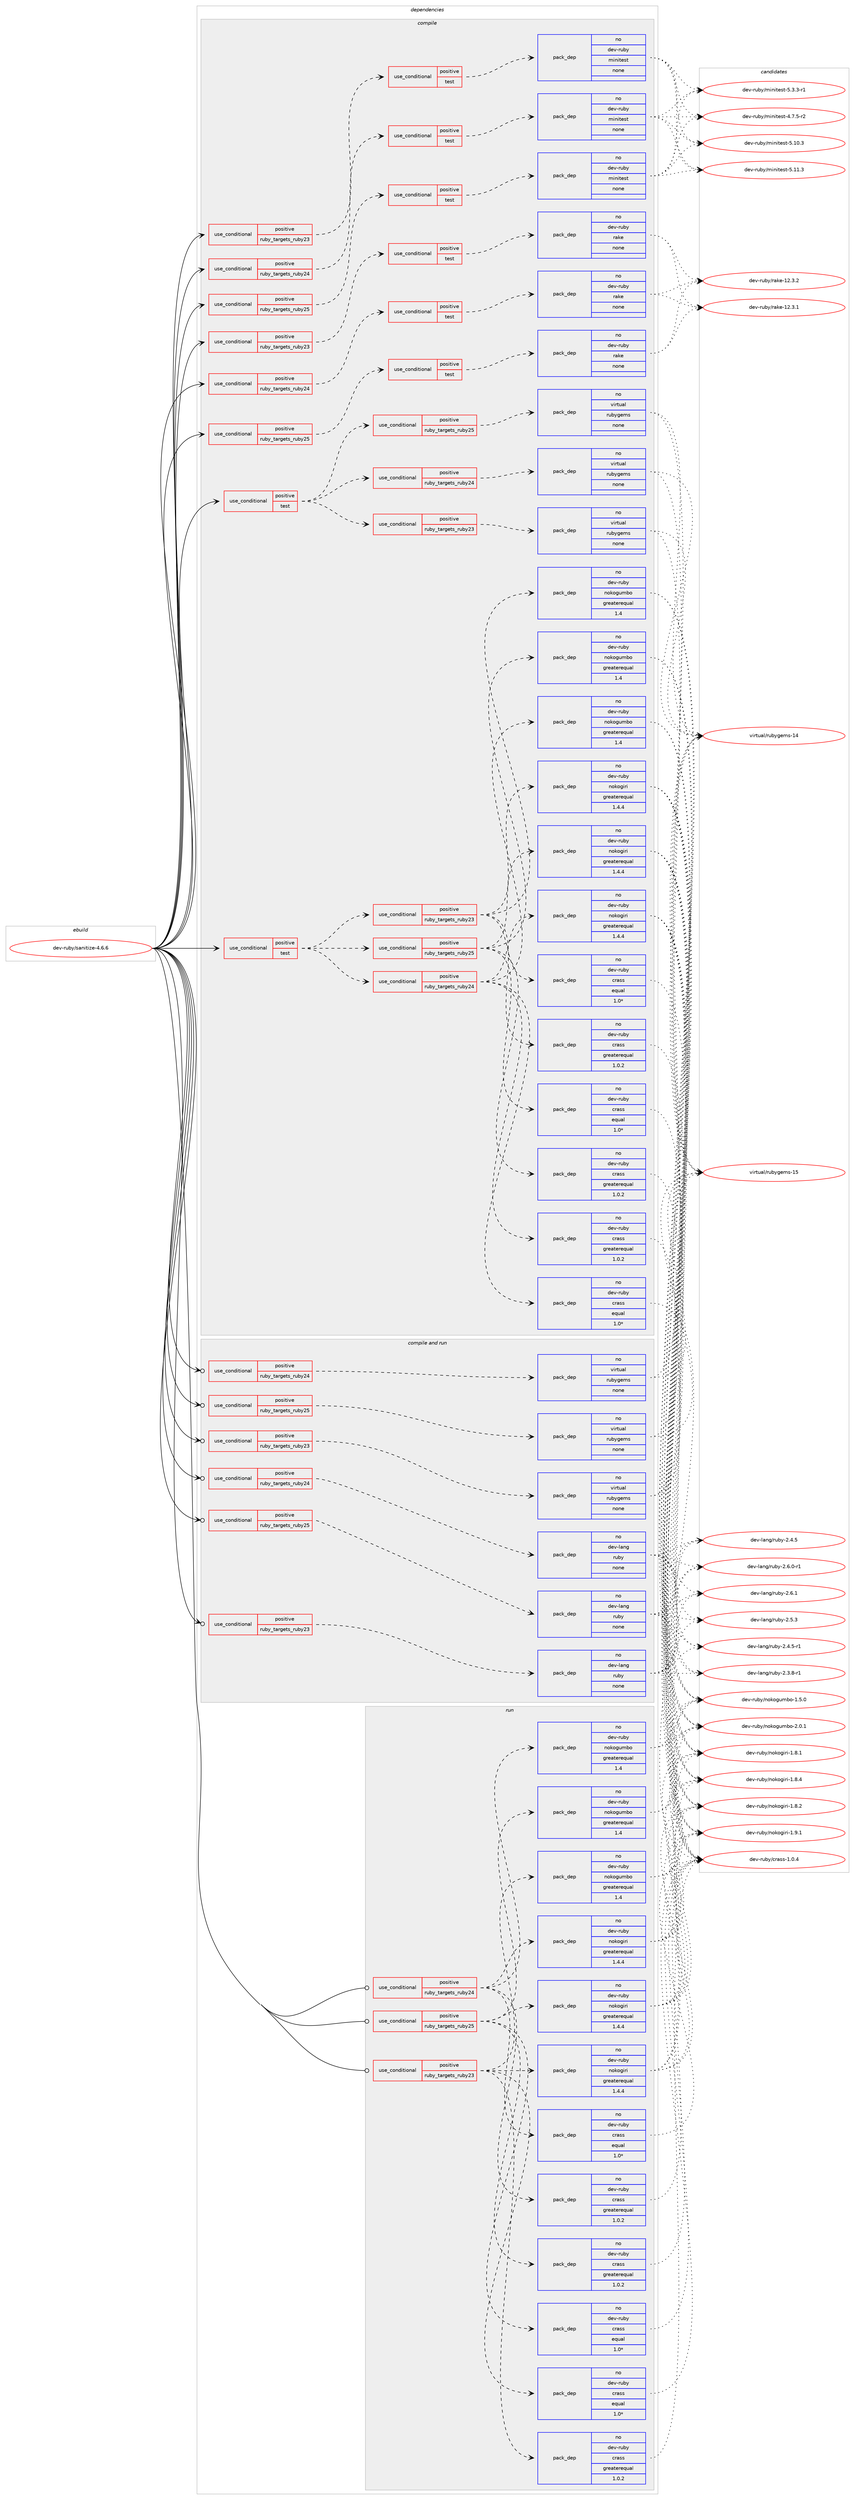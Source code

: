 digraph prolog {

# *************
# Graph options
# *************

newrank=true;
concentrate=true;
compound=true;
graph [rankdir=LR,fontname=Helvetica,fontsize=10,ranksep=1.5];#, ranksep=2.5, nodesep=0.2];
edge  [arrowhead=vee];
node  [fontname=Helvetica,fontsize=10];

# **********
# The ebuild
# **********

subgraph cluster_leftcol {
color=gray;
rank=same;
label=<<i>ebuild</i>>;
id [label="dev-ruby/sanitize-4.6.6", color=red, width=4, href="../dev-ruby/sanitize-4.6.6.svg"];
}

# ****************
# The dependencies
# ****************

subgraph cluster_midcol {
color=gray;
label=<<i>dependencies</i>>;
subgraph cluster_compile {
fillcolor="#eeeeee";
style=filled;
label=<<i>compile</i>>;
subgraph cond417071 {
dependency1527152 [label=<<TABLE BORDER="0" CELLBORDER="1" CELLSPACING="0" CELLPADDING="4"><TR><TD ROWSPAN="3" CELLPADDING="10">use_conditional</TD></TR><TR><TD>positive</TD></TR><TR><TD>ruby_targets_ruby23</TD></TR></TABLE>>, shape=none, color=red];
subgraph cond417072 {
dependency1527153 [label=<<TABLE BORDER="0" CELLBORDER="1" CELLSPACING="0" CELLPADDING="4"><TR><TD ROWSPAN="3" CELLPADDING="10">use_conditional</TD></TR><TR><TD>positive</TD></TR><TR><TD>test</TD></TR></TABLE>>, shape=none, color=red];
subgraph pack1086575 {
dependency1527154 [label=<<TABLE BORDER="0" CELLBORDER="1" CELLSPACING="0" CELLPADDING="4" WIDTH="220"><TR><TD ROWSPAN="6" CELLPADDING="30">pack_dep</TD></TR><TR><TD WIDTH="110">no</TD></TR><TR><TD>dev-ruby</TD></TR><TR><TD>minitest</TD></TR><TR><TD>none</TD></TR><TR><TD></TD></TR></TABLE>>, shape=none, color=blue];
}
dependency1527153:e -> dependency1527154:w [weight=20,style="dashed",arrowhead="vee"];
}
dependency1527152:e -> dependency1527153:w [weight=20,style="dashed",arrowhead="vee"];
}
id:e -> dependency1527152:w [weight=20,style="solid",arrowhead="vee"];
subgraph cond417073 {
dependency1527155 [label=<<TABLE BORDER="0" CELLBORDER="1" CELLSPACING="0" CELLPADDING="4"><TR><TD ROWSPAN="3" CELLPADDING="10">use_conditional</TD></TR><TR><TD>positive</TD></TR><TR><TD>ruby_targets_ruby23</TD></TR></TABLE>>, shape=none, color=red];
subgraph cond417074 {
dependency1527156 [label=<<TABLE BORDER="0" CELLBORDER="1" CELLSPACING="0" CELLPADDING="4"><TR><TD ROWSPAN="3" CELLPADDING="10">use_conditional</TD></TR><TR><TD>positive</TD></TR><TR><TD>test</TD></TR></TABLE>>, shape=none, color=red];
subgraph pack1086576 {
dependency1527157 [label=<<TABLE BORDER="0" CELLBORDER="1" CELLSPACING="0" CELLPADDING="4" WIDTH="220"><TR><TD ROWSPAN="6" CELLPADDING="30">pack_dep</TD></TR><TR><TD WIDTH="110">no</TD></TR><TR><TD>dev-ruby</TD></TR><TR><TD>rake</TD></TR><TR><TD>none</TD></TR><TR><TD></TD></TR></TABLE>>, shape=none, color=blue];
}
dependency1527156:e -> dependency1527157:w [weight=20,style="dashed",arrowhead="vee"];
}
dependency1527155:e -> dependency1527156:w [weight=20,style="dashed",arrowhead="vee"];
}
id:e -> dependency1527155:w [weight=20,style="solid",arrowhead="vee"];
subgraph cond417075 {
dependency1527158 [label=<<TABLE BORDER="0" CELLBORDER="1" CELLSPACING="0" CELLPADDING="4"><TR><TD ROWSPAN="3" CELLPADDING="10">use_conditional</TD></TR><TR><TD>positive</TD></TR><TR><TD>ruby_targets_ruby24</TD></TR></TABLE>>, shape=none, color=red];
subgraph cond417076 {
dependency1527159 [label=<<TABLE BORDER="0" CELLBORDER="1" CELLSPACING="0" CELLPADDING="4"><TR><TD ROWSPAN="3" CELLPADDING="10">use_conditional</TD></TR><TR><TD>positive</TD></TR><TR><TD>test</TD></TR></TABLE>>, shape=none, color=red];
subgraph pack1086577 {
dependency1527160 [label=<<TABLE BORDER="0" CELLBORDER="1" CELLSPACING="0" CELLPADDING="4" WIDTH="220"><TR><TD ROWSPAN="6" CELLPADDING="30">pack_dep</TD></TR><TR><TD WIDTH="110">no</TD></TR><TR><TD>dev-ruby</TD></TR><TR><TD>minitest</TD></TR><TR><TD>none</TD></TR><TR><TD></TD></TR></TABLE>>, shape=none, color=blue];
}
dependency1527159:e -> dependency1527160:w [weight=20,style="dashed",arrowhead="vee"];
}
dependency1527158:e -> dependency1527159:w [weight=20,style="dashed",arrowhead="vee"];
}
id:e -> dependency1527158:w [weight=20,style="solid",arrowhead="vee"];
subgraph cond417077 {
dependency1527161 [label=<<TABLE BORDER="0" CELLBORDER="1" CELLSPACING="0" CELLPADDING="4"><TR><TD ROWSPAN="3" CELLPADDING="10">use_conditional</TD></TR><TR><TD>positive</TD></TR><TR><TD>ruby_targets_ruby24</TD></TR></TABLE>>, shape=none, color=red];
subgraph cond417078 {
dependency1527162 [label=<<TABLE BORDER="0" CELLBORDER="1" CELLSPACING="0" CELLPADDING="4"><TR><TD ROWSPAN="3" CELLPADDING="10">use_conditional</TD></TR><TR><TD>positive</TD></TR><TR><TD>test</TD></TR></TABLE>>, shape=none, color=red];
subgraph pack1086578 {
dependency1527163 [label=<<TABLE BORDER="0" CELLBORDER="1" CELLSPACING="0" CELLPADDING="4" WIDTH="220"><TR><TD ROWSPAN="6" CELLPADDING="30">pack_dep</TD></TR><TR><TD WIDTH="110">no</TD></TR><TR><TD>dev-ruby</TD></TR><TR><TD>rake</TD></TR><TR><TD>none</TD></TR><TR><TD></TD></TR></TABLE>>, shape=none, color=blue];
}
dependency1527162:e -> dependency1527163:w [weight=20,style="dashed",arrowhead="vee"];
}
dependency1527161:e -> dependency1527162:w [weight=20,style="dashed",arrowhead="vee"];
}
id:e -> dependency1527161:w [weight=20,style="solid",arrowhead="vee"];
subgraph cond417079 {
dependency1527164 [label=<<TABLE BORDER="0" CELLBORDER="1" CELLSPACING="0" CELLPADDING="4"><TR><TD ROWSPAN="3" CELLPADDING="10">use_conditional</TD></TR><TR><TD>positive</TD></TR><TR><TD>ruby_targets_ruby25</TD></TR></TABLE>>, shape=none, color=red];
subgraph cond417080 {
dependency1527165 [label=<<TABLE BORDER="0" CELLBORDER="1" CELLSPACING="0" CELLPADDING="4"><TR><TD ROWSPAN="3" CELLPADDING="10">use_conditional</TD></TR><TR><TD>positive</TD></TR><TR><TD>test</TD></TR></TABLE>>, shape=none, color=red];
subgraph pack1086579 {
dependency1527166 [label=<<TABLE BORDER="0" CELLBORDER="1" CELLSPACING="0" CELLPADDING="4" WIDTH="220"><TR><TD ROWSPAN="6" CELLPADDING="30">pack_dep</TD></TR><TR><TD WIDTH="110">no</TD></TR><TR><TD>dev-ruby</TD></TR><TR><TD>minitest</TD></TR><TR><TD>none</TD></TR><TR><TD></TD></TR></TABLE>>, shape=none, color=blue];
}
dependency1527165:e -> dependency1527166:w [weight=20,style="dashed",arrowhead="vee"];
}
dependency1527164:e -> dependency1527165:w [weight=20,style="dashed",arrowhead="vee"];
}
id:e -> dependency1527164:w [weight=20,style="solid",arrowhead="vee"];
subgraph cond417081 {
dependency1527167 [label=<<TABLE BORDER="0" CELLBORDER="1" CELLSPACING="0" CELLPADDING="4"><TR><TD ROWSPAN="3" CELLPADDING="10">use_conditional</TD></TR><TR><TD>positive</TD></TR><TR><TD>ruby_targets_ruby25</TD></TR></TABLE>>, shape=none, color=red];
subgraph cond417082 {
dependency1527168 [label=<<TABLE BORDER="0" CELLBORDER="1" CELLSPACING="0" CELLPADDING="4"><TR><TD ROWSPAN="3" CELLPADDING="10">use_conditional</TD></TR><TR><TD>positive</TD></TR><TR><TD>test</TD></TR></TABLE>>, shape=none, color=red];
subgraph pack1086580 {
dependency1527169 [label=<<TABLE BORDER="0" CELLBORDER="1" CELLSPACING="0" CELLPADDING="4" WIDTH="220"><TR><TD ROWSPAN="6" CELLPADDING="30">pack_dep</TD></TR><TR><TD WIDTH="110">no</TD></TR><TR><TD>dev-ruby</TD></TR><TR><TD>rake</TD></TR><TR><TD>none</TD></TR><TR><TD></TD></TR></TABLE>>, shape=none, color=blue];
}
dependency1527168:e -> dependency1527169:w [weight=20,style="dashed",arrowhead="vee"];
}
dependency1527167:e -> dependency1527168:w [weight=20,style="dashed",arrowhead="vee"];
}
id:e -> dependency1527167:w [weight=20,style="solid",arrowhead="vee"];
subgraph cond417083 {
dependency1527170 [label=<<TABLE BORDER="0" CELLBORDER="1" CELLSPACING="0" CELLPADDING="4"><TR><TD ROWSPAN="3" CELLPADDING="10">use_conditional</TD></TR><TR><TD>positive</TD></TR><TR><TD>test</TD></TR></TABLE>>, shape=none, color=red];
subgraph cond417084 {
dependency1527171 [label=<<TABLE BORDER="0" CELLBORDER="1" CELLSPACING="0" CELLPADDING="4"><TR><TD ROWSPAN="3" CELLPADDING="10">use_conditional</TD></TR><TR><TD>positive</TD></TR><TR><TD>ruby_targets_ruby23</TD></TR></TABLE>>, shape=none, color=red];
subgraph pack1086581 {
dependency1527172 [label=<<TABLE BORDER="0" CELLBORDER="1" CELLSPACING="0" CELLPADDING="4" WIDTH="220"><TR><TD ROWSPAN="6" CELLPADDING="30">pack_dep</TD></TR><TR><TD WIDTH="110">no</TD></TR><TR><TD>dev-ruby</TD></TR><TR><TD>crass</TD></TR><TR><TD>greaterequal</TD></TR><TR><TD>1.0.2</TD></TR></TABLE>>, shape=none, color=blue];
}
dependency1527171:e -> dependency1527172:w [weight=20,style="dashed",arrowhead="vee"];
subgraph pack1086582 {
dependency1527173 [label=<<TABLE BORDER="0" CELLBORDER="1" CELLSPACING="0" CELLPADDING="4" WIDTH="220"><TR><TD ROWSPAN="6" CELLPADDING="30">pack_dep</TD></TR><TR><TD WIDTH="110">no</TD></TR><TR><TD>dev-ruby</TD></TR><TR><TD>crass</TD></TR><TR><TD>equal</TD></TR><TR><TD>1.0*</TD></TR></TABLE>>, shape=none, color=blue];
}
dependency1527171:e -> dependency1527173:w [weight=20,style="dashed",arrowhead="vee"];
subgraph pack1086583 {
dependency1527174 [label=<<TABLE BORDER="0" CELLBORDER="1" CELLSPACING="0" CELLPADDING="4" WIDTH="220"><TR><TD ROWSPAN="6" CELLPADDING="30">pack_dep</TD></TR><TR><TD WIDTH="110">no</TD></TR><TR><TD>dev-ruby</TD></TR><TR><TD>nokogiri</TD></TR><TR><TD>greaterequal</TD></TR><TR><TD>1.4.4</TD></TR></TABLE>>, shape=none, color=blue];
}
dependency1527171:e -> dependency1527174:w [weight=20,style="dashed",arrowhead="vee"];
subgraph pack1086584 {
dependency1527175 [label=<<TABLE BORDER="0" CELLBORDER="1" CELLSPACING="0" CELLPADDING="4" WIDTH="220"><TR><TD ROWSPAN="6" CELLPADDING="30">pack_dep</TD></TR><TR><TD WIDTH="110">no</TD></TR><TR><TD>dev-ruby</TD></TR><TR><TD>nokogumbo</TD></TR><TR><TD>greaterequal</TD></TR><TR><TD>1.4</TD></TR></TABLE>>, shape=none, color=blue];
}
dependency1527171:e -> dependency1527175:w [weight=20,style="dashed",arrowhead="vee"];
}
dependency1527170:e -> dependency1527171:w [weight=20,style="dashed",arrowhead="vee"];
subgraph cond417085 {
dependency1527176 [label=<<TABLE BORDER="0" CELLBORDER="1" CELLSPACING="0" CELLPADDING="4"><TR><TD ROWSPAN="3" CELLPADDING="10">use_conditional</TD></TR><TR><TD>positive</TD></TR><TR><TD>ruby_targets_ruby24</TD></TR></TABLE>>, shape=none, color=red];
subgraph pack1086585 {
dependency1527177 [label=<<TABLE BORDER="0" CELLBORDER="1" CELLSPACING="0" CELLPADDING="4" WIDTH="220"><TR><TD ROWSPAN="6" CELLPADDING="30">pack_dep</TD></TR><TR><TD WIDTH="110">no</TD></TR><TR><TD>dev-ruby</TD></TR><TR><TD>crass</TD></TR><TR><TD>greaterequal</TD></TR><TR><TD>1.0.2</TD></TR></TABLE>>, shape=none, color=blue];
}
dependency1527176:e -> dependency1527177:w [weight=20,style="dashed",arrowhead="vee"];
subgraph pack1086586 {
dependency1527178 [label=<<TABLE BORDER="0" CELLBORDER="1" CELLSPACING="0" CELLPADDING="4" WIDTH="220"><TR><TD ROWSPAN="6" CELLPADDING="30">pack_dep</TD></TR><TR><TD WIDTH="110">no</TD></TR><TR><TD>dev-ruby</TD></TR><TR><TD>crass</TD></TR><TR><TD>equal</TD></TR><TR><TD>1.0*</TD></TR></TABLE>>, shape=none, color=blue];
}
dependency1527176:e -> dependency1527178:w [weight=20,style="dashed",arrowhead="vee"];
subgraph pack1086587 {
dependency1527179 [label=<<TABLE BORDER="0" CELLBORDER="1" CELLSPACING="0" CELLPADDING="4" WIDTH="220"><TR><TD ROWSPAN="6" CELLPADDING="30">pack_dep</TD></TR><TR><TD WIDTH="110">no</TD></TR><TR><TD>dev-ruby</TD></TR><TR><TD>nokogiri</TD></TR><TR><TD>greaterequal</TD></TR><TR><TD>1.4.4</TD></TR></TABLE>>, shape=none, color=blue];
}
dependency1527176:e -> dependency1527179:w [weight=20,style="dashed",arrowhead="vee"];
subgraph pack1086588 {
dependency1527180 [label=<<TABLE BORDER="0" CELLBORDER="1" CELLSPACING="0" CELLPADDING="4" WIDTH="220"><TR><TD ROWSPAN="6" CELLPADDING="30">pack_dep</TD></TR><TR><TD WIDTH="110">no</TD></TR><TR><TD>dev-ruby</TD></TR><TR><TD>nokogumbo</TD></TR><TR><TD>greaterequal</TD></TR><TR><TD>1.4</TD></TR></TABLE>>, shape=none, color=blue];
}
dependency1527176:e -> dependency1527180:w [weight=20,style="dashed",arrowhead="vee"];
}
dependency1527170:e -> dependency1527176:w [weight=20,style="dashed",arrowhead="vee"];
subgraph cond417086 {
dependency1527181 [label=<<TABLE BORDER="0" CELLBORDER="1" CELLSPACING="0" CELLPADDING="4"><TR><TD ROWSPAN="3" CELLPADDING="10">use_conditional</TD></TR><TR><TD>positive</TD></TR><TR><TD>ruby_targets_ruby25</TD></TR></TABLE>>, shape=none, color=red];
subgraph pack1086589 {
dependency1527182 [label=<<TABLE BORDER="0" CELLBORDER="1" CELLSPACING="0" CELLPADDING="4" WIDTH="220"><TR><TD ROWSPAN="6" CELLPADDING="30">pack_dep</TD></TR><TR><TD WIDTH="110">no</TD></TR><TR><TD>dev-ruby</TD></TR><TR><TD>crass</TD></TR><TR><TD>greaterequal</TD></TR><TR><TD>1.0.2</TD></TR></TABLE>>, shape=none, color=blue];
}
dependency1527181:e -> dependency1527182:w [weight=20,style="dashed",arrowhead="vee"];
subgraph pack1086590 {
dependency1527183 [label=<<TABLE BORDER="0" CELLBORDER="1" CELLSPACING="0" CELLPADDING="4" WIDTH="220"><TR><TD ROWSPAN="6" CELLPADDING="30">pack_dep</TD></TR><TR><TD WIDTH="110">no</TD></TR><TR><TD>dev-ruby</TD></TR><TR><TD>crass</TD></TR><TR><TD>equal</TD></TR><TR><TD>1.0*</TD></TR></TABLE>>, shape=none, color=blue];
}
dependency1527181:e -> dependency1527183:w [weight=20,style="dashed",arrowhead="vee"];
subgraph pack1086591 {
dependency1527184 [label=<<TABLE BORDER="0" CELLBORDER="1" CELLSPACING="0" CELLPADDING="4" WIDTH="220"><TR><TD ROWSPAN="6" CELLPADDING="30">pack_dep</TD></TR><TR><TD WIDTH="110">no</TD></TR><TR><TD>dev-ruby</TD></TR><TR><TD>nokogiri</TD></TR><TR><TD>greaterequal</TD></TR><TR><TD>1.4.4</TD></TR></TABLE>>, shape=none, color=blue];
}
dependency1527181:e -> dependency1527184:w [weight=20,style="dashed",arrowhead="vee"];
subgraph pack1086592 {
dependency1527185 [label=<<TABLE BORDER="0" CELLBORDER="1" CELLSPACING="0" CELLPADDING="4" WIDTH="220"><TR><TD ROWSPAN="6" CELLPADDING="30">pack_dep</TD></TR><TR><TD WIDTH="110">no</TD></TR><TR><TD>dev-ruby</TD></TR><TR><TD>nokogumbo</TD></TR><TR><TD>greaterequal</TD></TR><TR><TD>1.4</TD></TR></TABLE>>, shape=none, color=blue];
}
dependency1527181:e -> dependency1527185:w [weight=20,style="dashed",arrowhead="vee"];
}
dependency1527170:e -> dependency1527181:w [weight=20,style="dashed",arrowhead="vee"];
}
id:e -> dependency1527170:w [weight=20,style="solid",arrowhead="vee"];
subgraph cond417087 {
dependency1527186 [label=<<TABLE BORDER="0" CELLBORDER="1" CELLSPACING="0" CELLPADDING="4"><TR><TD ROWSPAN="3" CELLPADDING="10">use_conditional</TD></TR><TR><TD>positive</TD></TR><TR><TD>test</TD></TR></TABLE>>, shape=none, color=red];
subgraph cond417088 {
dependency1527187 [label=<<TABLE BORDER="0" CELLBORDER="1" CELLSPACING="0" CELLPADDING="4"><TR><TD ROWSPAN="3" CELLPADDING="10">use_conditional</TD></TR><TR><TD>positive</TD></TR><TR><TD>ruby_targets_ruby23</TD></TR></TABLE>>, shape=none, color=red];
subgraph pack1086593 {
dependency1527188 [label=<<TABLE BORDER="0" CELLBORDER="1" CELLSPACING="0" CELLPADDING="4" WIDTH="220"><TR><TD ROWSPAN="6" CELLPADDING="30">pack_dep</TD></TR><TR><TD WIDTH="110">no</TD></TR><TR><TD>virtual</TD></TR><TR><TD>rubygems</TD></TR><TR><TD>none</TD></TR><TR><TD></TD></TR></TABLE>>, shape=none, color=blue];
}
dependency1527187:e -> dependency1527188:w [weight=20,style="dashed",arrowhead="vee"];
}
dependency1527186:e -> dependency1527187:w [weight=20,style="dashed",arrowhead="vee"];
subgraph cond417089 {
dependency1527189 [label=<<TABLE BORDER="0" CELLBORDER="1" CELLSPACING="0" CELLPADDING="4"><TR><TD ROWSPAN="3" CELLPADDING="10">use_conditional</TD></TR><TR><TD>positive</TD></TR><TR><TD>ruby_targets_ruby24</TD></TR></TABLE>>, shape=none, color=red];
subgraph pack1086594 {
dependency1527190 [label=<<TABLE BORDER="0" CELLBORDER="1" CELLSPACING="0" CELLPADDING="4" WIDTH="220"><TR><TD ROWSPAN="6" CELLPADDING="30">pack_dep</TD></TR><TR><TD WIDTH="110">no</TD></TR><TR><TD>virtual</TD></TR><TR><TD>rubygems</TD></TR><TR><TD>none</TD></TR><TR><TD></TD></TR></TABLE>>, shape=none, color=blue];
}
dependency1527189:e -> dependency1527190:w [weight=20,style="dashed",arrowhead="vee"];
}
dependency1527186:e -> dependency1527189:w [weight=20,style="dashed",arrowhead="vee"];
subgraph cond417090 {
dependency1527191 [label=<<TABLE BORDER="0" CELLBORDER="1" CELLSPACING="0" CELLPADDING="4"><TR><TD ROWSPAN="3" CELLPADDING="10">use_conditional</TD></TR><TR><TD>positive</TD></TR><TR><TD>ruby_targets_ruby25</TD></TR></TABLE>>, shape=none, color=red];
subgraph pack1086595 {
dependency1527192 [label=<<TABLE BORDER="0" CELLBORDER="1" CELLSPACING="0" CELLPADDING="4" WIDTH="220"><TR><TD ROWSPAN="6" CELLPADDING="30">pack_dep</TD></TR><TR><TD WIDTH="110">no</TD></TR><TR><TD>virtual</TD></TR><TR><TD>rubygems</TD></TR><TR><TD>none</TD></TR><TR><TD></TD></TR></TABLE>>, shape=none, color=blue];
}
dependency1527191:e -> dependency1527192:w [weight=20,style="dashed",arrowhead="vee"];
}
dependency1527186:e -> dependency1527191:w [weight=20,style="dashed",arrowhead="vee"];
}
id:e -> dependency1527186:w [weight=20,style="solid",arrowhead="vee"];
}
subgraph cluster_compileandrun {
fillcolor="#eeeeee";
style=filled;
label=<<i>compile and run</i>>;
subgraph cond417091 {
dependency1527193 [label=<<TABLE BORDER="0" CELLBORDER="1" CELLSPACING="0" CELLPADDING="4"><TR><TD ROWSPAN="3" CELLPADDING="10">use_conditional</TD></TR><TR><TD>positive</TD></TR><TR><TD>ruby_targets_ruby23</TD></TR></TABLE>>, shape=none, color=red];
subgraph pack1086596 {
dependency1527194 [label=<<TABLE BORDER="0" CELLBORDER="1" CELLSPACING="0" CELLPADDING="4" WIDTH="220"><TR><TD ROWSPAN="6" CELLPADDING="30">pack_dep</TD></TR><TR><TD WIDTH="110">no</TD></TR><TR><TD>dev-lang</TD></TR><TR><TD>ruby</TD></TR><TR><TD>none</TD></TR><TR><TD></TD></TR></TABLE>>, shape=none, color=blue];
}
dependency1527193:e -> dependency1527194:w [weight=20,style="dashed",arrowhead="vee"];
}
id:e -> dependency1527193:w [weight=20,style="solid",arrowhead="odotvee"];
subgraph cond417092 {
dependency1527195 [label=<<TABLE BORDER="0" CELLBORDER="1" CELLSPACING="0" CELLPADDING="4"><TR><TD ROWSPAN="3" CELLPADDING="10">use_conditional</TD></TR><TR><TD>positive</TD></TR><TR><TD>ruby_targets_ruby23</TD></TR></TABLE>>, shape=none, color=red];
subgraph pack1086597 {
dependency1527196 [label=<<TABLE BORDER="0" CELLBORDER="1" CELLSPACING="0" CELLPADDING="4" WIDTH="220"><TR><TD ROWSPAN="6" CELLPADDING="30">pack_dep</TD></TR><TR><TD WIDTH="110">no</TD></TR><TR><TD>virtual</TD></TR><TR><TD>rubygems</TD></TR><TR><TD>none</TD></TR><TR><TD></TD></TR></TABLE>>, shape=none, color=blue];
}
dependency1527195:e -> dependency1527196:w [weight=20,style="dashed",arrowhead="vee"];
}
id:e -> dependency1527195:w [weight=20,style="solid",arrowhead="odotvee"];
subgraph cond417093 {
dependency1527197 [label=<<TABLE BORDER="0" CELLBORDER="1" CELLSPACING="0" CELLPADDING="4"><TR><TD ROWSPAN="3" CELLPADDING="10">use_conditional</TD></TR><TR><TD>positive</TD></TR><TR><TD>ruby_targets_ruby24</TD></TR></TABLE>>, shape=none, color=red];
subgraph pack1086598 {
dependency1527198 [label=<<TABLE BORDER="0" CELLBORDER="1" CELLSPACING="0" CELLPADDING="4" WIDTH="220"><TR><TD ROWSPAN="6" CELLPADDING="30">pack_dep</TD></TR><TR><TD WIDTH="110">no</TD></TR><TR><TD>dev-lang</TD></TR><TR><TD>ruby</TD></TR><TR><TD>none</TD></TR><TR><TD></TD></TR></TABLE>>, shape=none, color=blue];
}
dependency1527197:e -> dependency1527198:w [weight=20,style="dashed",arrowhead="vee"];
}
id:e -> dependency1527197:w [weight=20,style="solid",arrowhead="odotvee"];
subgraph cond417094 {
dependency1527199 [label=<<TABLE BORDER="0" CELLBORDER="1" CELLSPACING="0" CELLPADDING="4"><TR><TD ROWSPAN="3" CELLPADDING="10">use_conditional</TD></TR><TR><TD>positive</TD></TR><TR><TD>ruby_targets_ruby24</TD></TR></TABLE>>, shape=none, color=red];
subgraph pack1086599 {
dependency1527200 [label=<<TABLE BORDER="0" CELLBORDER="1" CELLSPACING="0" CELLPADDING="4" WIDTH="220"><TR><TD ROWSPAN="6" CELLPADDING="30">pack_dep</TD></TR><TR><TD WIDTH="110">no</TD></TR><TR><TD>virtual</TD></TR><TR><TD>rubygems</TD></TR><TR><TD>none</TD></TR><TR><TD></TD></TR></TABLE>>, shape=none, color=blue];
}
dependency1527199:e -> dependency1527200:w [weight=20,style="dashed",arrowhead="vee"];
}
id:e -> dependency1527199:w [weight=20,style="solid",arrowhead="odotvee"];
subgraph cond417095 {
dependency1527201 [label=<<TABLE BORDER="0" CELLBORDER="1" CELLSPACING="0" CELLPADDING="4"><TR><TD ROWSPAN="3" CELLPADDING="10">use_conditional</TD></TR><TR><TD>positive</TD></TR><TR><TD>ruby_targets_ruby25</TD></TR></TABLE>>, shape=none, color=red];
subgraph pack1086600 {
dependency1527202 [label=<<TABLE BORDER="0" CELLBORDER="1" CELLSPACING="0" CELLPADDING="4" WIDTH="220"><TR><TD ROWSPAN="6" CELLPADDING="30">pack_dep</TD></TR><TR><TD WIDTH="110">no</TD></TR><TR><TD>dev-lang</TD></TR><TR><TD>ruby</TD></TR><TR><TD>none</TD></TR><TR><TD></TD></TR></TABLE>>, shape=none, color=blue];
}
dependency1527201:e -> dependency1527202:w [weight=20,style="dashed",arrowhead="vee"];
}
id:e -> dependency1527201:w [weight=20,style="solid",arrowhead="odotvee"];
subgraph cond417096 {
dependency1527203 [label=<<TABLE BORDER="0" CELLBORDER="1" CELLSPACING="0" CELLPADDING="4"><TR><TD ROWSPAN="3" CELLPADDING="10">use_conditional</TD></TR><TR><TD>positive</TD></TR><TR><TD>ruby_targets_ruby25</TD></TR></TABLE>>, shape=none, color=red];
subgraph pack1086601 {
dependency1527204 [label=<<TABLE BORDER="0" CELLBORDER="1" CELLSPACING="0" CELLPADDING="4" WIDTH="220"><TR><TD ROWSPAN="6" CELLPADDING="30">pack_dep</TD></TR><TR><TD WIDTH="110">no</TD></TR><TR><TD>virtual</TD></TR><TR><TD>rubygems</TD></TR><TR><TD>none</TD></TR><TR><TD></TD></TR></TABLE>>, shape=none, color=blue];
}
dependency1527203:e -> dependency1527204:w [weight=20,style="dashed",arrowhead="vee"];
}
id:e -> dependency1527203:w [weight=20,style="solid",arrowhead="odotvee"];
}
subgraph cluster_run {
fillcolor="#eeeeee";
style=filled;
label=<<i>run</i>>;
subgraph cond417097 {
dependency1527205 [label=<<TABLE BORDER="0" CELLBORDER="1" CELLSPACING="0" CELLPADDING="4"><TR><TD ROWSPAN="3" CELLPADDING="10">use_conditional</TD></TR><TR><TD>positive</TD></TR><TR><TD>ruby_targets_ruby23</TD></TR></TABLE>>, shape=none, color=red];
subgraph pack1086602 {
dependency1527206 [label=<<TABLE BORDER="0" CELLBORDER="1" CELLSPACING="0" CELLPADDING="4" WIDTH="220"><TR><TD ROWSPAN="6" CELLPADDING="30">pack_dep</TD></TR><TR><TD WIDTH="110">no</TD></TR><TR><TD>dev-ruby</TD></TR><TR><TD>crass</TD></TR><TR><TD>greaterequal</TD></TR><TR><TD>1.0.2</TD></TR></TABLE>>, shape=none, color=blue];
}
dependency1527205:e -> dependency1527206:w [weight=20,style="dashed",arrowhead="vee"];
subgraph pack1086603 {
dependency1527207 [label=<<TABLE BORDER="0" CELLBORDER="1" CELLSPACING="0" CELLPADDING="4" WIDTH="220"><TR><TD ROWSPAN="6" CELLPADDING="30">pack_dep</TD></TR><TR><TD WIDTH="110">no</TD></TR><TR><TD>dev-ruby</TD></TR><TR><TD>crass</TD></TR><TR><TD>equal</TD></TR><TR><TD>1.0*</TD></TR></TABLE>>, shape=none, color=blue];
}
dependency1527205:e -> dependency1527207:w [weight=20,style="dashed",arrowhead="vee"];
subgraph pack1086604 {
dependency1527208 [label=<<TABLE BORDER="0" CELLBORDER="1" CELLSPACING="0" CELLPADDING="4" WIDTH="220"><TR><TD ROWSPAN="6" CELLPADDING="30">pack_dep</TD></TR><TR><TD WIDTH="110">no</TD></TR><TR><TD>dev-ruby</TD></TR><TR><TD>nokogiri</TD></TR><TR><TD>greaterequal</TD></TR><TR><TD>1.4.4</TD></TR></TABLE>>, shape=none, color=blue];
}
dependency1527205:e -> dependency1527208:w [weight=20,style="dashed",arrowhead="vee"];
subgraph pack1086605 {
dependency1527209 [label=<<TABLE BORDER="0" CELLBORDER="1" CELLSPACING="0" CELLPADDING="4" WIDTH="220"><TR><TD ROWSPAN="6" CELLPADDING="30">pack_dep</TD></TR><TR><TD WIDTH="110">no</TD></TR><TR><TD>dev-ruby</TD></TR><TR><TD>nokogumbo</TD></TR><TR><TD>greaterequal</TD></TR><TR><TD>1.4</TD></TR></TABLE>>, shape=none, color=blue];
}
dependency1527205:e -> dependency1527209:w [weight=20,style="dashed",arrowhead="vee"];
}
id:e -> dependency1527205:w [weight=20,style="solid",arrowhead="odot"];
subgraph cond417098 {
dependency1527210 [label=<<TABLE BORDER="0" CELLBORDER="1" CELLSPACING="0" CELLPADDING="4"><TR><TD ROWSPAN="3" CELLPADDING="10">use_conditional</TD></TR><TR><TD>positive</TD></TR><TR><TD>ruby_targets_ruby24</TD></TR></TABLE>>, shape=none, color=red];
subgraph pack1086606 {
dependency1527211 [label=<<TABLE BORDER="0" CELLBORDER="1" CELLSPACING="0" CELLPADDING="4" WIDTH="220"><TR><TD ROWSPAN="6" CELLPADDING="30">pack_dep</TD></TR><TR><TD WIDTH="110">no</TD></TR><TR><TD>dev-ruby</TD></TR><TR><TD>crass</TD></TR><TR><TD>greaterequal</TD></TR><TR><TD>1.0.2</TD></TR></TABLE>>, shape=none, color=blue];
}
dependency1527210:e -> dependency1527211:w [weight=20,style="dashed",arrowhead="vee"];
subgraph pack1086607 {
dependency1527212 [label=<<TABLE BORDER="0" CELLBORDER="1" CELLSPACING="0" CELLPADDING="4" WIDTH="220"><TR><TD ROWSPAN="6" CELLPADDING="30">pack_dep</TD></TR><TR><TD WIDTH="110">no</TD></TR><TR><TD>dev-ruby</TD></TR><TR><TD>crass</TD></TR><TR><TD>equal</TD></TR><TR><TD>1.0*</TD></TR></TABLE>>, shape=none, color=blue];
}
dependency1527210:e -> dependency1527212:w [weight=20,style="dashed",arrowhead="vee"];
subgraph pack1086608 {
dependency1527213 [label=<<TABLE BORDER="0" CELLBORDER="1" CELLSPACING="0" CELLPADDING="4" WIDTH="220"><TR><TD ROWSPAN="6" CELLPADDING="30">pack_dep</TD></TR><TR><TD WIDTH="110">no</TD></TR><TR><TD>dev-ruby</TD></TR><TR><TD>nokogiri</TD></TR><TR><TD>greaterequal</TD></TR><TR><TD>1.4.4</TD></TR></TABLE>>, shape=none, color=blue];
}
dependency1527210:e -> dependency1527213:w [weight=20,style="dashed",arrowhead="vee"];
subgraph pack1086609 {
dependency1527214 [label=<<TABLE BORDER="0" CELLBORDER="1" CELLSPACING="0" CELLPADDING="4" WIDTH="220"><TR><TD ROWSPAN="6" CELLPADDING="30">pack_dep</TD></TR><TR><TD WIDTH="110">no</TD></TR><TR><TD>dev-ruby</TD></TR><TR><TD>nokogumbo</TD></TR><TR><TD>greaterequal</TD></TR><TR><TD>1.4</TD></TR></TABLE>>, shape=none, color=blue];
}
dependency1527210:e -> dependency1527214:w [weight=20,style="dashed",arrowhead="vee"];
}
id:e -> dependency1527210:w [weight=20,style="solid",arrowhead="odot"];
subgraph cond417099 {
dependency1527215 [label=<<TABLE BORDER="0" CELLBORDER="1" CELLSPACING="0" CELLPADDING="4"><TR><TD ROWSPAN="3" CELLPADDING="10">use_conditional</TD></TR><TR><TD>positive</TD></TR><TR><TD>ruby_targets_ruby25</TD></TR></TABLE>>, shape=none, color=red];
subgraph pack1086610 {
dependency1527216 [label=<<TABLE BORDER="0" CELLBORDER="1" CELLSPACING="0" CELLPADDING="4" WIDTH="220"><TR><TD ROWSPAN="6" CELLPADDING="30">pack_dep</TD></TR><TR><TD WIDTH="110">no</TD></TR><TR><TD>dev-ruby</TD></TR><TR><TD>crass</TD></TR><TR><TD>greaterequal</TD></TR><TR><TD>1.0.2</TD></TR></TABLE>>, shape=none, color=blue];
}
dependency1527215:e -> dependency1527216:w [weight=20,style="dashed",arrowhead="vee"];
subgraph pack1086611 {
dependency1527217 [label=<<TABLE BORDER="0" CELLBORDER="1" CELLSPACING="0" CELLPADDING="4" WIDTH="220"><TR><TD ROWSPAN="6" CELLPADDING="30">pack_dep</TD></TR><TR><TD WIDTH="110">no</TD></TR><TR><TD>dev-ruby</TD></TR><TR><TD>crass</TD></TR><TR><TD>equal</TD></TR><TR><TD>1.0*</TD></TR></TABLE>>, shape=none, color=blue];
}
dependency1527215:e -> dependency1527217:w [weight=20,style="dashed",arrowhead="vee"];
subgraph pack1086612 {
dependency1527218 [label=<<TABLE BORDER="0" CELLBORDER="1" CELLSPACING="0" CELLPADDING="4" WIDTH="220"><TR><TD ROWSPAN="6" CELLPADDING="30">pack_dep</TD></TR><TR><TD WIDTH="110">no</TD></TR><TR><TD>dev-ruby</TD></TR><TR><TD>nokogiri</TD></TR><TR><TD>greaterequal</TD></TR><TR><TD>1.4.4</TD></TR></TABLE>>, shape=none, color=blue];
}
dependency1527215:e -> dependency1527218:w [weight=20,style="dashed",arrowhead="vee"];
subgraph pack1086613 {
dependency1527219 [label=<<TABLE BORDER="0" CELLBORDER="1" CELLSPACING="0" CELLPADDING="4" WIDTH="220"><TR><TD ROWSPAN="6" CELLPADDING="30">pack_dep</TD></TR><TR><TD WIDTH="110">no</TD></TR><TR><TD>dev-ruby</TD></TR><TR><TD>nokogumbo</TD></TR><TR><TD>greaterequal</TD></TR><TR><TD>1.4</TD></TR></TABLE>>, shape=none, color=blue];
}
dependency1527215:e -> dependency1527219:w [weight=20,style="dashed",arrowhead="vee"];
}
id:e -> dependency1527215:w [weight=20,style="solid",arrowhead="odot"];
}
}

# **************
# The candidates
# **************

subgraph cluster_choices {
rank=same;
color=gray;
label=<<i>candidates</i>>;

subgraph choice1086575 {
color=black;
nodesep=1;
choice1001011184511411798121471091051101051161011151164552465546534511450 [label="dev-ruby/minitest-4.7.5-r2", color=red, width=4,href="../dev-ruby/minitest-4.7.5-r2.svg"];
choice10010111845114117981214710910511010511610111511645534649484651 [label="dev-ruby/minitest-5.10.3", color=red, width=4,href="../dev-ruby/minitest-5.10.3.svg"];
choice10010111845114117981214710910511010511610111511645534649494651 [label="dev-ruby/minitest-5.11.3", color=red, width=4,href="../dev-ruby/minitest-5.11.3.svg"];
choice1001011184511411798121471091051101051161011151164553465146514511449 [label="dev-ruby/minitest-5.3.3-r1", color=red, width=4,href="../dev-ruby/minitest-5.3.3-r1.svg"];
dependency1527154:e -> choice1001011184511411798121471091051101051161011151164552465546534511450:w [style=dotted,weight="100"];
dependency1527154:e -> choice10010111845114117981214710910511010511610111511645534649484651:w [style=dotted,weight="100"];
dependency1527154:e -> choice10010111845114117981214710910511010511610111511645534649494651:w [style=dotted,weight="100"];
dependency1527154:e -> choice1001011184511411798121471091051101051161011151164553465146514511449:w [style=dotted,weight="100"];
}
subgraph choice1086576 {
color=black;
nodesep=1;
choice1001011184511411798121471149710710145495046514649 [label="dev-ruby/rake-12.3.1", color=red, width=4,href="../dev-ruby/rake-12.3.1.svg"];
choice1001011184511411798121471149710710145495046514650 [label="dev-ruby/rake-12.3.2", color=red, width=4,href="../dev-ruby/rake-12.3.2.svg"];
dependency1527157:e -> choice1001011184511411798121471149710710145495046514649:w [style=dotted,weight="100"];
dependency1527157:e -> choice1001011184511411798121471149710710145495046514650:w [style=dotted,weight="100"];
}
subgraph choice1086577 {
color=black;
nodesep=1;
choice1001011184511411798121471091051101051161011151164552465546534511450 [label="dev-ruby/minitest-4.7.5-r2", color=red, width=4,href="../dev-ruby/minitest-4.7.5-r2.svg"];
choice10010111845114117981214710910511010511610111511645534649484651 [label="dev-ruby/minitest-5.10.3", color=red, width=4,href="../dev-ruby/minitest-5.10.3.svg"];
choice10010111845114117981214710910511010511610111511645534649494651 [label="dev-ruby/minitest-5.11.3", color=red, width=4,href="../dev-ruby/minitest-5.11.3.svg"];
choice1001011184511411798121471091051101051161011151164553465146514511449 [label="dev-ruby/minitest-5.3.3-r1", color=red, width=4,href="../dev-ruby/minitest-5.3.3-r1.svg"];
dependency1527160:e -> choice1001011184511411798121471091051101051161011151164552465546534511450:w [style=dotted,weight="100"];
dependency1527160:e -> choice10010111845114117981214710910511010511610111511645534649484651:w [style=dotted,weight="100"];
dependency1527160:e -> choice10010111845114117981214710910511010511610111511645534649494651:w [style=dotted,weight="100"];
dependency1527160:e -> choice1001011184511411798121471091051101051161011151164553465146514511449:w [style=dotted,weight="100"];
}
subgraph choice1086578 {
color=black;
nodesep=1;
choice1001011184511411798121471149710710145495046514649 [label="dev-ruby/rake-12.3.1", color=red, width=4,href="../dev-ruby/rake-12.3.1.svg"];
choice1001011184511411798121471149710710145495046514650 [label="dev-ruby/rake-12.3.2", color=red, width=4,href="../dev-ruby/rake-12.3.2.svg"];
dependency1527163:e -> choice1001011184511411798121471149710710145495046514649:w [style=dotted,weight="100"];
dependency1527163:e -> choice1001011184511411798121471149710710145495046514650:w [style=dotted,weight="100"];
}
subgraph choice1086579 {
color=black;
nodesep=1;
choice1001011184511411798121471091051101051161011151164552465546534511450 [label="dev-ruby/minitest-4.7.5-r2", color=red, width=4,href="../dev-ruby/minitest-4.7.5-r2.svg"];
choice10010111845114117981214710910511010511610111511645534649484651 [label="dev-ruby/minitest-5.10.3", color=red, width=4,href="../dev-ruby/minitest-5.10.3.svg"];
choice10010111845114117981214710910511010511610111511645534649494651 [label="dev-ruby/minitest-5.11.3", color=red, width=4,href="../dev-ruby/minitest-5.11.3.svg"];
choice1001011184511411798121471091051101051161011151164553465146514511449 [label="dev-ruby/minitest-5.3.3-r1", color=red, width=4,href="../dev-ruby/minitest-5.3.3-r1.svg"];
dependency1527166:e -> choice1001011184511411798121471091051101051161011151164552465546534511450:w [style=dotted,weight="100"];
dependency1527166:e -> choice10010111845114117981214710910511010511610111511645534649484651:w [style=dotted,weight="100"];
dependency1527166:e -> choice10010111845114117981214710910511010511610111511645534649494651:w [style=dotted,weight="100"];
dependency1527166:e -> choice1001011184511411798121471091051101051161011151164553465146514511449:w [style=dotted,weight="100"];
}
subgraph choice1086580 {
color=black;
nodesep=1;
choice1001011184511411798121471149710710145495046514649 [label="dev-ruby/rake-12.3.1", color=red, width=4,href="../dev-ruby/rake-12.3.1.svg"];
choice1001011184511411798121471149710710145495046514650 [label="dev-ruby/rake-12.3.2", color=red, width=4,href="../dev-ruby/rake-12.3.2.svg"];
dependency1527169:e -> choice1001011184511411798121471149710710145495046514649:w [style=dotted,weight="100"];
dependency1527169:e -> choice1001011184511411798121471149710710145495046514650:w [style=dotted,weight="100"];
}
subgraph choice1086581 {
color=black;
nodesep=1;
choice1001011184511411798121479911497115115454946484652 [label="dev-ruby/crass-1.0.4", color=red, width=4,href="../dev-ruby/crass-1.0.4.svg"];
dependency1527172:e -> choice1001011184511411798121479911497115115454946484652:w [style=dotted,weight="100"];
}
subgraph choice1086582 {
color=black;
nodesep=1;
choice1001011184511411798121479911497115115454946484652 [label="dev-ruby/crass-1.0.4", color=red, width=4,href="../dev-ruby/crass-1.0.4.svg"];
dependency1527173:e -> choice1001011184511411798121479911497115115454946484652:w [style=dotted,weight="100"];
}
subgraph choice1086583 {
color=black;
nodesep=1;
choice100101118451141179812147110111107111103105114105454946564649 [label="dev-ruby/nokogiri-1.8.1", color=red, width=4,href="../dev-ruby/nokogiri-1.8.1.svg"];
choice100101118451141179812147110111107111103105114105454946564650 [label="dev-ruby/nokogiri-1.8.2", color=red, width=4,href="../dev-ruby/nokogiri-1.8.2.svg"];
choice100101118451141179812147110111107111103105114105454946564652 [label="dev-ruby/nokogiri-1.8.4", color=red, width=4,href="../dev-ruby/nokogiri-1.8.4.svg"];
choice100101118451141179812147110111107111103105114105454946574649 [label="dev-ruby/nokogiri-1.9.1", color=red, width=4,href="../dev-ruby/nokogiri-1.9.1.svg"];
dependency1527174:e -> choice100101118451141179812147110111107111103105114105454946564649:w [style=dotted,weight="100"];
dependency1527174:e -> choice100101118451141179812147110111107111103105114105454946564650:w [style=dotted,weight="100"];
dependency1527174:e -> choice100101118451141179812147110111107111103105114105454946564652:w [style=dotted,weight="100"];
dependency1527174:e -> choice100101118451141179812147110111107111103105114105454946574649:w [style=dotted,weight="100"];
}
subgraph choice1086584 {
color=black;
nodesep=1;
choice10010111845114117981214711011110711110311710998111454946534648 [label="dev-ruby/nokogumbo-1.5.0", color=red, width=4,href="../dev-ruby/nokogumbo-1.5.0.svg"];
choice10010111845114117981214711011110711110311710998111455046484649 [label="dev-ruby/nokogumbo-2.0.1", color=red, width=4,href="../dev-ruby/nokogumbo-2.0.1.svg"];
dependency1527175:e -> choice10010111845114117981214711011110711110311710998111454946534648:w [style=dotted,weight="100"];
dependency1527175:e -> choice10010111845114117981214711011110711110311710998111455046484649:w [style=dotted,weight="100"];
}
subgraph choice1086585 {
color=black;
nodesep=1;
choice1001011184511411798121479911497115115454946484652 [label="dev-ruby/crass-1.0.4", color=red, width=4,href="../dev-ruby/crass-1.0.4.svg"];
dependency1527177:e -> choice1001011184511411798121479911497115115454946484652:w [style=dotted,weight="100"];
}
subgraph choice1086586 {
color=black;
nodesep=1;
choice1001011184511411798121479911497115115454946484652 [label="dev-ruby/crass-1.0.4", color=red, width=4,href="../dev-ruby/crass-1.0.4.svg"];
dependency1527178:e -> choice1001011184511411798121479911497115115454946484652:w [style=dotted,weight="100"];
}
subgraph choice1086587 {
color=black;
nodesep=1;
choice100101118451141179812147110111107111103105114105454946564649 [label="dev-ruby/nokogiri-1.8.1", color=red, width=4,href="../dev-ruby/nokogiri-1.8.1.svg"];
choice100101118451141179812147110111107111103105114105454946564650 [label="dev-ruby/nokogiri-1.8.2", color=red, width=4,href="../dev-ruby/nokogiri-1.8.2.svg"];
choice100101118451141179812147110111107111103105114105454946564652 [label="dev-ruby/nokogiri-1.8.4", color=red, width=4,href="../dev-ruby/nokogiri-1.8.4.svg"];
choice100101118451141179812147110111107111103105114105454946574649 [label="dev-ruby/nokogiri-1.9.1", color=red, width=4,href="../dev-ruby/nokogiri-1.9.1.svg"];
dependency1527179:e -> choice100101118451141179812147110111107111103105114105454946564649:w [style=dotted,weight="100"];
dependency1527179:e -> choice100101118451141179812147110111107111103105114105454946564650:w [style=dotted,weight="100"];
dependency1527179:e -> choice100101118451141179812147110111107111103105114105454946564652:w [style=dotted,weight="100"];
dependency1527179:e -> choice100101118451141179812147110111107111103105114105454946574649:w [style=dotted,weight="100"];
}
subgraph choice1086588 {
color=black;
nodesep=1;
choice10010111845114117981214711011110711110311710998111454946534648 [label="dev-ruby/nokogumbo-1.5.0", color=red, width=4,href="../dev-ruby/nokogumbo-1.5.0.svg"];
choice10010111845114117981214711011110711110311710998111455046484649 [label="dev-ruby/nokogumbo-2.0.1", color=red, width=4,href="../dev-ruby/nokogumbo-2.0.1.svg"];
dependency1527180:e -> choice10010111845114117981214711011110711110311710998111454946534648:w [style=dotted,weight="100"];
dependency1527180:e -> choice10010111845114117981214711011110711110311710998111455046484649:w [style=dotted,weight="100"];
}
subgraph choice1086589 {
color=black;
nodesep=1;
choice1001011184511411798121479911497115115454946484652 [label="dev-ruby/crass-1.0.4", color=red, width=4,href="../dev-ruby/crass-1.0.4.svg"];
dependency1527182:e -> choice1001011184511411798121479911497115115454946484652:w [style=dotted,weight="100"];
}
subgraph choice1086590 {
color=black;
nodesep=1;
choice1001011184511411798121479911497115115454946484652 [label="dev-ruby/crass-1.0.4", color=red, width=4,href="../dev-ruby/crass-1.0.4.svg"];
dependency1527183:e -> choice1001011184511411798121479911497115115454946484652:w [style=dotted,weight="100"];
}
subgraph choice1086591 {
color=black;
nodesep=1;
choice100101118451141179812147110111107111103105114105454946564649 [label="dev-ruby/nokogiri-1.8.1", color=red, width=4,href="../dev-ruby/nokogiri-1.8.1.svg"];
choice100101118451141179812147110111107111103105114105454946564650 [label="dev-ruby/nokogiri-1.8.2", color=red, width=4,href="../dev-ruby/nokogiri-1.8.2.svg"];
choice100101118451141179812147110111107111103105114105454946564652 [label="dev-ruby/nokogiri-1.8.4", color=red, width=4,href="../dev-ruby/nokogiri-1.8.4.svg"];
choice100101118451141179812147110111107111103105114105454946574649 [label="dev-ruby/nokogiri-1.9.1", color=red, width=4,href="../dev-ruby/nokogiri-1.9.1.svg"];
dependency1527184:e -> choice100101118451141179812147110111107111103105114105454946564649:w [style=dotted,weight="100"];
dependency1527184:e -> choice100101118451141179812147110111107111103105114105454946564650:w [style=dotted,weight="100"];
dependency1527184:e -> choice100101118451141179812147110111107111103105114105454946564652:w [style=dotted,weight="100"];
dependency1527184:e -> choice100101118451141179812147110111107111103105114105454946574649:w [style=dotted,weight="100"];
}
subgraph choice1086592 {
color=black;
nodesep=1;
choice10010111845114117981214711011110711110311710998111454946534648 [label="dev-ruby/nokogumbo-1.5.0", color=red, width=4,href="../dev-ruby/nokogumbo-1.5.0.svg"];
choice10010111845114117981214711011110711110311710998111455046484649 [label="dev-ruby/nokogumbo-2.0.1", color=red, width=4,href="../dev-ruby/nokogumbo-2.0.1.svg"];
dependency1527185:e -> choice10010111845114117981214711011110711110311710998111454946534648:w [style=dotted,weight="100"];
dependency1527185:e -> choice10010111845114117981214711011110711110311710998111455046484649:w [style=dotted,weight="100"];
}
subgraph choice1086593 {
color=black;
nodesep=1;
choice118105114116117971084711411798121103101109115454952 [label="virtual/rubygems-14", color=red, width=4,href="../virtual/rubygems-14.svg"];
choice118105114116117971084711411798121103101109115454953 [label="virtual/rubygems-15", color=red, width=4,href="../virtual/rubygems-15.svg"];
dependency1527188:e -> choice118105114116117971084711411798121103101109115454952:w [style=dotted,weight="100"];
dependency1527188:e -> choice118105114116117971084711411798121103101109115454953:w [style=dotted,weight="100"];
}
subgraph choice1086594 {
color=black;
nodesep=1;
choice118105114116117971084711411798121103101109115454952 [label="virtual/rubygems-14", color=red, width=4,href="../virtual/rubygems-14.svg"];
choice118105114116117971084711411798121103101109115454953 [label="virtual/rubygems-15", color=red, width=4,href="../virtual/rubygems-15.svg"];
dependency1527190:e -> choice118105114116117971084711411798121103101109115454952:w [style=dotted,weight="100"];
dependency1527190:e -> choice118105114116117971084711411798121103101109115454953:w [style=dotted,weight="100"];
}
subgraph choice1086595 {
color=black;
nodesep=1;
choice118105114116117971084711411798121103101109115454952 [label="virtual/rubygems-14", color=red, width=4,href="../virtual/rubygems-14.svg"];
choice118105114116117971084711411798121103101109115454953 [label="virtual/rubygems-15", color=red, width=4,href="../virtual/rubygems-15.svg"];
dependency1527192:e -> choice118105114116117971084711411798121103101109115454952:w [style=dotted,weight="100"];
dependency1527192:e -> choice118105114116117971084711411798121103101109115454953:w [style=dotted,weight="100"];
}
subgraph choice1086596 {
color=black;
nodesep=1;
choice100101118451089711010347114117981214550465146564511449 [label="dev-lang/ruby-2.3.8-r1", color=red, width=4,href="../dev-lang/ruby-2.3.8-r1.svg"];
choice10010111845108971101034711411798121455046524653 [label="dev-lang/ruby-2.4.5", color=red, width=4,href="../dev-lang/ruby-2.4.5.svg"];
choice100101118451089711010347114117981214550465246534511449 [label="dev-lang/ruby-2.4.5-r1", color=red, width=4,href="../dev-lang/ruby-2.4.5-r1.svg"];
choice10010111845108971101034711411798121455046534651 [label="dev-lang/ruby-2.5.3", color=red, width=4,href="../dev-lang/ruby-2.5.3.svg"];
choice100101118451089711010347114117981214550465446484511449 [label="dev-lang/ruby-2.6.0-r1", color=red, width=4,href="../dev-lang/ruby-2.6.0-r1.svg"];
choice10010111845108971101034711411798121455046544649 [label="dev-lang/ruby-2.6.1", color=red, width=4,href="../dev-lang/ruby-2.6.1.svg"];
dependency1527194:e -> choice100101118451089711010347114117981214550465146564511449:w [style=dotted,weight="100"];
dependency1527194:e -> choice10010111845108971101034711411798121455046524653:w [style=dotted,weight="100"];
dependency1527194:e -> choice100101118451089711010347114117981214550465246534511449:w [style=dotted,weight="100"];
dependency1527194:e -> choice10010111845108971101034711411798121455046534651:w [style=dotted,weight="100"];
dependency1527194:e -> choice100101118451089711010347114117981214550465446484511449:w [style=dotted,weight="100"];
dependency1527194:e -> choice10010111845108971101034711411798121455046544649:w [style=dotted,weight="100"];
}
subgraph choice1086597 {
color=black;
nodesep=1;
choice118105114116117971084711411798121103101109115454952 [label="virtual/rubygems-14", color=red, width=4,href="../virtual/rubygems-14.svg"];
choice118105114116117971084711411798121103101109115454953 [label="virtual/rubygems-15", color=red, width=4,href="../virtual/rubygems-15.svg"];
dependency1527196:e -> choice118105114116117971084711411798121103101109115454952:w [style=dotted,weight="100"];
dependency1527196:e -> choice118105114116117971084711411798121103101109115454953:w [style=dotted,weight="100"];
}
subgraph choice1086598 {
color=black;
nodesep=1;
choice100101118451089711010347114117981214550465146564511449 [label="dev-lang/ruby-2.3.8-r1", color=red, width=4,href="../dev-lang/ruby-2.3.8-r1.svg"];
choice10010111845108971101034711411798121455046524653 [label="dev-lang/ruby-2.4.5", color=red, width=4,href="../dev-lang/ruby-2.4.5.svg"];
choice100101118451089711010347114117981214550465246534511449 [label="dev-lang/ruby-2.4.5-r1", color=red, width=4,href="../dev-lang/ruby-2.4.5-r1.svg"];
choice10010111845108971101034711411798121455046534651 [label="dev-lang/ruby-2.5.3", color=red, width=4,href="../dev-lang/ruby-2.5.3.svg"];
choice100101118451089711010347114117981214550465446484511449 [label="dev-lang/ruby-2.6.0-r1", color=red, width=4,href="../dev-lang/ruby-2.6.0-r1.svg"];
choice10010111845108971101034711411798121455046544649 [label="dev-lang/ruby-2.6.1", color=red, width=4,href="../dev-lang/ruby-2.6.1.svg"];
dependency1527198:e -> choice100101118451089711010347114117981214550465146564511449:w [style=dotted,weight="100"];
dependency1527198:e -> choice10010111845108971101034711411798121455046524653:w [style=dotted,weight="100"];
dependency1527198:e -> choice100101118451089711010347114117981214550465246534511449:w [style=dotted,weight="100"];
dependency1527198:e -> choice10010111845108971101034711411798121455046534651:w [style=dotted,weight="100"];
dependency1527198:e -> choice100101118451089711010347114117981214550465446484511449:w [style=dotted,weight="100"];
dependency1527198:e -> choice10010111845108971101034711411798121455046544649:w [style=dotted,weight="100"];
}
subgraph choice1086599 {
color=black;
nodesep=1;
choice118105114116117971084711411798121103101109115454952 [label="virtual/rubygems-14", color=red, width=4,href="../virtual/rubygems-14.svg"];
choice118105114116117971084711411798121103101109115454953 [label="virtual/rubygems-15", color=red, width=4,href="../virtual/rubygems-15.svg"];
dependency1527200:e -> choice118105114116117971084711411798121103101109115454952:w [style=dotted,weight="100"];
dependency1527200:e -> choice118105114116117971084711411798121103101109115454953:w [style=dotted,weight="100"];
}
subgraph choice1086600 {
color=black;
nodesep=1;
choice100101118451089711010347114117981214550465146564511449 [label="dev-lang/ruby-2.3.8-r1", color=red, width=4,href="../dev-lang/ruby-2.3.8-r1.svg"];
choice10010111845108971101034711411798121455046524653 [label="dev-lang/ruby-2.4.5", color=red, width=4,href="../dev-lang/ruby-2.4.5.svg"];
choice100101118451089711010347114117981214550465246534511449 [label="dev-lang/ruby-2.4.5-r1", color=red, width=4,href="../dev-lang/ruby-2.4.5-r1.svg"];
choice10010111845108971101034711411798121455046534651 [label="dev-lang/ruby-2.5.3", color=red, width=4,href="../dev-lang/ruby-2.5.3.svg"];
choice100101118451089711010347114117981214550465446484511449 [label="dev-lang/ruby-2.6.0-r1", color=red, width=4,href="../dev-lang/ruby-2.6.0-r1.svg"];
choice10010111845108971101034711411798121455046544649 [label="dev-lang/ruby-2.6.1", color=red, width=4,href="../dev-lang/ruby-2.6.1.svg"];
dependency1527202:e -> choice100101118451089711010347114117981214550465146564511449:w [style=dotted,weight="100"];
dependency1527202:e -> choice10010111845108971101034711411798121455046524653:w [style=dotted,weight="100"];
dependency1527202:e -> choice100101118451089711010347114117981214550465246534511449:w [style=dotted,weight="100"];
dependency1527202:e -> choice10010111845108971101034711411798121455046534651:w [style=dotted,weight="100"];
dependency1527202:e -> choice100101118451089711010347114117981214550465446484511449:w [style=dotted,weight="100"];
dependency1527202:e -> choice10010111845108971101034711411798121455046544649:w [style=dotted,weight="100"];
}
subgraph choice1086601 {
color=black;
nodesep=1;
choice118105114116117971084711411798121103101109115454952 [label="virtual/rubygems-14", color=red, width=4,href="../virtual/rubygems-14.svg"];
choice118105114116117971084711411798121103101109115454953 [label="virtual/rubygems-15", color=red, width=4,href="../virtual/rubygems-15.svg"];
dependency1527204:e -> choice118105114116117971084711411798121103101109115454952:w [style=dotted,weight="100"];
dependency1527204:e -> choice118105114116117971084711411798121103101109115454953:w [style=dotted,weight="100"];
}
subgraph choice1086602 {
color=black;
nodesep=1;
choice1001011184511411798121479911497115115454946484652 [label="dev-ruby/crass-1.0.4", color=red, width=4,href="../dev-ruby/crass-1.0.4.svg"];
dependency1527206:e -> choice1001011184511411798121479911497115115454946484652:w [style=dotted,weight="100"];
}
subgraph choice1086603 {
color=black;
nodesep=1;
choice1001011184511411798121479911497115115454946484652 [label="dev-ruby/crass-1.0.4", color=red, width=4,href="../dev-ruby/crass-1.0.4.svg"];
dependency1527207:e -> choice1001011184511411798121479911497115115454946484652:w [style=dotted,weight="100"];
}
subgraph choice1086604 {
color=black;
nodesep=1;
choice100101118451141179812147110111107111103105114105454946564649 [label="dev-ruby/nokogiri-1.8.1", color=red, width=4,href="../dev-ruby/nokogiri-1.8.1.svg"];
choice100101118451141179812147110111107111103105114105454946564650 [label="dev-ruby/nokogiri-1.8.2", color=red, width=4,href="../dev-ruby/nokogiri-1.8.2.svg"];
choice100101118451141179812147110111107111103105114105454946564652 [label="dev-ruby/nokogiri-1.8.4", color=red, width=4,href="../dev-ruby/nokogiri-1.8.4.svg"];
choice100101118451141179812147110111107111103105114105454946574649 [label="dev-ruby/nokogiri-1.9.1", color=red, width=4,href="../dev-ruby/nokogiri-1.9.1.svg"];
dependency1527208:e -> choice100101118451141179812147110111107111103105114105454946564649:w [style=dotted,weight="100"];
dependency1527208:e -> choice100101118451141179812147110111107111103105114105454946564650:w [style=dotted,weight="100"];
dependency1527208:e -> choice100101118451141179812147110111107111103105114105454946564652:w [style=dotted,weight="100"];
dependency1527208:e -> choice100101118451141179812147110111107111103105114105454946574649:w [style=dotted,weight="100"];
}
subgraph choice1086605 {
color=black;
nodesep=1;
choice10010111845114117981214711011110711110311710998111454946534648 [label="dev-ruby/nokogumbo-1.5.0", color=red, width=4,href="../dev-ruby/nokogumbo-1.5.0.svg"];
choice10010111845114117981214711011110711110311710998111455046484649 [label="dev-ruby/nokogumbo-2.0.1", color=red, width=4,href="../dev-ruby/nokogumbo-2.0.1.svg"];
dependency1527209:e -> choice10010111845114117981214711011110711110311710998111454946534648:w [style=dotted,weight="100"];
dependency1527209:e -> choice10010111845114117981214711011110711110311710998111455046484649:w [style=dotted,weight="100"];
}
subgraph choice1086606 {
color=black;
nodesep=1;
choice1001011184511411798121479911497115115454946484652 [label="dev-ruby/crass-1.0.4", color=red, width=4,href="../dev-ruby/crass-1.0.4.svg"];
dependency1527211:e -> choice1001011184511411798121479911497115115454946484652:w [style=dotted,weight="100"];
}
subgraph choice1086607 {
color=black;
nodesep=1;
choice1001011184511411798121479911497115115454946484652 [label="dev-ruby/crass-1.0.4", color=red, width=4,href="../dev-ruby/crass-1.0.4.svg"];
dependency1527212:e -> choice1001011184511411798121479911497115115454946484652:w [style=dotted,weight="100"];
}
subgraph choice1086608 {
color=black;
nodesep=1;
choice100101118451141179812147110111107111103105114105454946564649 [label="dev-ruby/nokogiri-1.8.1", color=red, width=4,href="../dev-ruby/nokogiri-1.8.1.svg"];
choice100101118451141179812147110111107111103105114105454946564650 [label="dev-ruby/nokogiri-1.8.2", color=red, width=4,href="../dev-ruby/nokogiri-1.8.2.svg"];
choice100101118451141179812147110111107111103105114105454946564652 [label="dev-ruby/nokogiri-1.8.4", color=red, width=4,href="../dev-ruby/nokogiri-1.8.4.svg"];
choice100101118451141179812147110111107111103105114105454946574649 [label="dev-ruby/nokogiri-1.9.1", color=red, width=4,href="../dev-ruby/nokogiri-1.9.1.svg"];
dependency1527213:e -> choice100101118451141179812147110111107111103105114105454946564649:w [style=dotted,weight="100"];
dependency1527213:e -> choice100101118451141179812147110111107111103105114105454946564650:w [style=dotted,weight="100"];
dependency1527213:e -> choice100101118451141179812147110111107111103105114105454946564652:w [style=dotted,weight="100"];
dependency1527213:e -> choice100101118451141179812147110111107111103105114105454946574649:w [style=dotted,weight="100"];
}
subgraph choice1086609 {
color=black;
nodesep=1;
choice10010111845114117981214711011110711110311710998111454946534648 [label="dev-ruby/nokogumbo-1.5.0", color=red, width=4,href="../dev-ruby/nokogumbo-1.5.0.svg"];
choice10010111845114117981214711011110711110311710998111455046484649 [label="dev-ruby/nokogumbo-2.0.1", color=red, width=4,href="../dev-ruby/nokogumbo-2.0.1.svg"];
dependency1527214:e -> choice10010111845114117981214711011110711110311710998111454946534648:w [style=dotted,weight="100"];
dependency1527214:e -> choice10010111845114117981214711011110711110311710998111455046484649:w [style=dotted,weight="100"];
}
subgraph choice1086610 {
color=black;
nodesep=1;
choice1001011184511411798121479911497115115454946484652 [label="dev-ruby/crass-1.0.4", color=red, width=4,href="../dev-ruby/crass-1.0.4.svg"];
dependency1527216:e -> choice1001011184511411798121479911497115115454946484652:w [style=dotted,weight="100"];
}
subgraph choice1086611 {
color=black;
nodesep=1;
choice1001011184511411798121479911497115115454946484652 [label="dev-ruby/crass-1.0.4", color=red, width=4,href="../dev-ruby/crass-1.0.4.svg"];
dependency1527217:e -> choice1001011184511411798121479911497115115454946484652:w [style=dotted,weight="100"];
}
subgraph choice1086612 {
color=black;
nodesep=1;
choice100101118451141179812147110111107111103105114105454946564649 [label="dev-ruby/nokogiri-1.8.1", color=red, width=4,href="../dev-ruby/nokogiri-1.8.1.svg"];
choice100101118451141179812147110111107111103105114105454946564650 [label="dev-ruby/nokogiri-1.8.2", color=red, width=4,href="../dev-ruby/nokogiri-1.8.2.svg"];
choice100101118451141179812147110111107111103105114105454946564652 [label="dev-ruby/nokogiri-1.8.4", color=red, width=4,href="../dev-ruby/nokogiri-1.8.4.svg"];
choice100101118451141179812147110111107111103105114105454946574649 [label="dev-ruby/nokogiri-1.9.1", color=red, width=4,href="../dev-ruby/nokogiri-1.9.1.svg"];
dependency1527218:e -> choice100101118451141179812147110111107111103105114105454946564649:w [style=dotted,weight="100"];
dependency1527218:e -> choice100101118451141179812147110111107111103105114105454946564650:w [style=dotted,weight="100"];
dependency1527218:e -> choice100101118451141179812147110111107111103105114105454946564652:w [style=dotted,weight="100"];
dependency1527218:e -> choice100101118451141179812147110111107111103105114105454946574649:w [style=dotted,weight="100"];
}
subgraph choice1086613 {
color=black;
nodesep=1;
choice10010111845114117981214711011110711110311710998111454946534648 [label="dev-ruby/nokogumbo-1.5.0", color=red, width=4,href="../dev-ruby/nokogumbo-1.5.0.svg"];
choice10010111845114117981214711011110711110311710998111455046484649 [label="dev-ruby/nokogumbo-2.0.1", color=red, width=4,href="../dev-ruby/nokogumbo-2.0.1.svg"];
dependency1527219:e -> choice10010111845114117981214711011110711110311710998111454946534648:w [style=dotted,weight="100"];
dependency1527219:e -> choice10010111845114117981214711011110711110311710998111455046484649:w [style=dotted,weight="100"];
}
}

}
